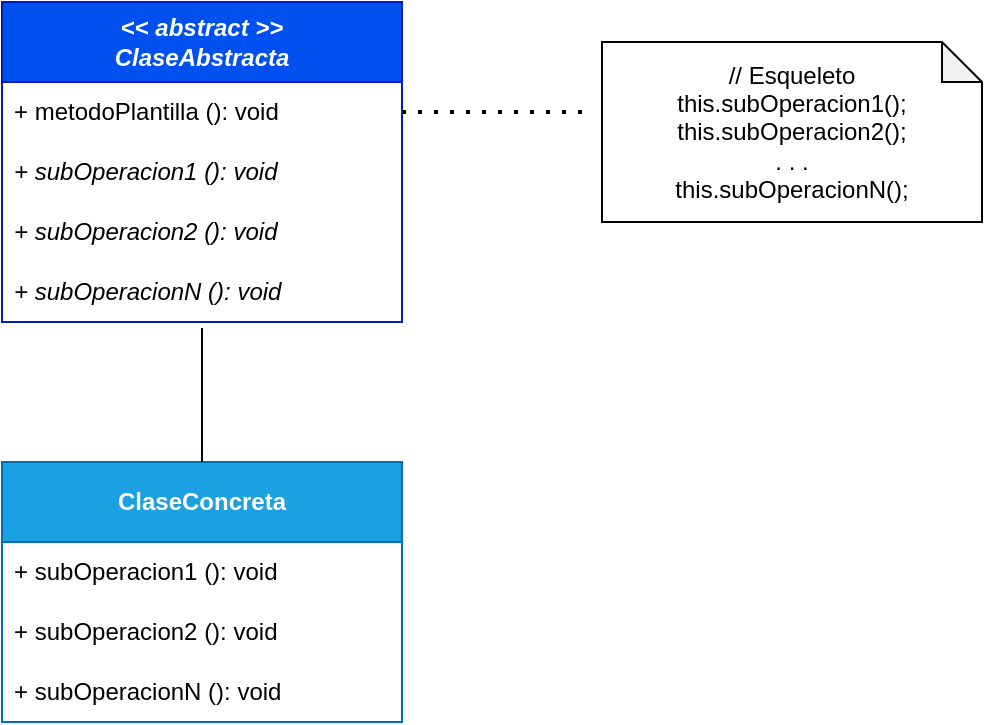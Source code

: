 <mxfile>
    <diagram id="esOZqk6BdDxYtD0nBMxH" name="Page-1">
        <mxGraphModel dx="1000" dy="797" grid="1" gridSize="10" guides="1" tooltips="1" connect="1" arrows="1" fold="1" page="0" pageScale="1" pageWidth="850" pageHeight="1100" math="0" shadow="0">
            <root>
                <mxCell id="0"/>
                <mxCell id="1" parent="0"/>
                <mxCell id="3" value="&lt;i&gt;&lt;b&gt;&amp;lt;&amp;lt; abstract &amp;gt;&amp;gt;&lt;br&gt;ClaseAbstracta&lt;/b&gt;&lt;/i&gt;" style="swimlane;fontStyle=0;childLayout=stackLayout;horizontal=1;startSize=40;horizontalStack=0;resizeParent=1;resizeParentMax=0;resizeLast=0;collapsible=1;marginBottom=0;whiteSpace=wrap;html=1;fillColor=#0050ef;fontColor=#ffffff;strokeColor=#001DBC;" vertex="1" parent="1">
                    <mxGeometry x="20" y="180" width="200" height="160" as="geometry"/>
                </mxCell>
                <mxCell id="4" value="+ metodoPlantilla (): void" style="text;strokeColor=none;fillColor=none;align=left;verticalAlign=middle;spacingLeft=4;spacingRight=4;overflow=hidden;points=[[0,0.5],[1,0.5]];portConstraint=eastwest;rotatable=0;whiteSpace=wrap;html=1;" vertex="1" parent="3">
                    <mxGeometry y="40" width="200" height="30" as="geometry"/>
                </mxCell>
                <mxCell id="5" value="+ subOperacion1 (): void" style="text;strokeColor=none;fillColor=none;align=left;verticalAlign=middle;spacingLeft=4;spacingRight=4;overflow=hidden;points=[[0,0.5],[1,0.5]];portConstraint=eastwest;rotatable=0;whiteSpace=wrap;html=1;fontStyle=2" vertex="1" parent="3">
                    <mxGeometry y="70" width="200" height="30" as="geometry"/>
                </mxCell>
                <mxCell id="7" value="+ subOperacion2 (): void" style="text;strokeColor=none;fillColor=none;align=left;verticalAlign=middle;spacingLeft=4;spacingRight=4;overflow=hidden;points=[[0,0.5],[1,0.5]];portConstraint=eastwest;rotatable=0;whiteSpace=wrap;html=1;fontStyle=2" vertex="1" parent="3">
                    <mxGeometry y="100" width="200" height="30" as="geometry"/>
                </mxCell>
                <mxCell id="8" value="+ subOperacionN (): void" style="text;strokeColor=none;fillColor=none;align=left;verticalAlign=middle;spacingLeft=4;spacingRight=4;overflow=hidden;points=[[0,0.5],[1,0.5]];portConstraint=eastwest;rotatable=0;whiteSpace=wrap;html=1;fontStyle=2" vertex="1" parent="3">
                    <mxGeometry y="130" width="200" height="30" as="geometry"/>
                </mxCell>
                <mxCell id="11" value="&lt;b&gt;ClaseConcreta&lt;/b&gt;" style="swimlane;fontStyle=0;childLayout=stackLayout;horizontal=1;startSize=40;horizontalStack=0;resizeParent=1;resizeParentMax=0;resizeLast=0;collapsible=1;marginBottom=0;whiteSpace=wrap;html=1;fillColor=#1ba1e2;fontColor=#ffffff;strokeColor=#006EAF;" vertex="1" parent="1">
                    <mxGeometry x="20" y="410" width="200" height="130" as="geometry"/>
                </mxCell>
                <mxCell id="13" value="+ subOperacion1 (): void" style="text;strokeColor=none;fillColor=none;align=left;verticalAlign=middle;spacingLeft=4;spacingRight=4;overflow=hidden;points=[[0,0.5],[1,0.5]];portConstraint=eastwest;rotatable=0;whiteSpace=wrap;html=1;fontStyle=0" vertex="1" parent="11">
                    <mxGeometry y="40" width="200" height="30" as="geometry"/>
                </mxCell>
                <mxCell id="14" value="+ subOperacion2 (): void" style="text;strokeColor=none;fillColor=none;align=left;verticalAlign=middle;spacingLeft=4;spacingRight=4;overflow=hidden;points=[[0,0.5],[1,0.5]];portConstraint=eastwest;rotatable=0;whiteSpace=wrap;html=1;fontStyle=0" vertex="1" parent="11">
                    <mxGeometry y="70" width="200" height="30" as="geometry"/>
                </mxCell>
                <mxCell id="15" value="+ subOperacionN (): void" style="text;strokeColor=none;fillColor=none;align=left;verticalAlign=middle;spacingLeft=4;spacingRight=4;overflow=hidden;points=[[0,0.5],[1,0.5]];portConstraint=eastwest;rotatable=0;whiteSpace=wrap;html=1;fontStyle=0" vertex="1" parent="11">
                    <mxGeometry y="100" width="200" height="30" as="geometry"/>
                </mxCell>
                <mxCell id="16" value="" style="endArrow=none;html=1;exitX=0.5;exitY=0;exitDx=0;exitDy=0;entryX=0.5;entryY=1.1;entryDx=0;entryDy=0;entryPerimeter=0;" edge="1" parent="1" source="11" target="8">
                    <mxGeometry width="50" height="50" relative="1" as="geometry">
                        <mxPoint x="280" y="430" as="sourcePoint"/>
                        <mxPoint x="330" y="380" as="targetPoint"/>
                    </mxGeometry>
                </mxCell>
                <mxCell id="17" value="// Esqueleto&lt;br&gt;this.subOperacion1();&lt;br&gt;this.subOperacion2();&lt;br&gt;. . .&lt;br&gt;this.subOperacionN();" style="shape=note;whiteSpace=wrap;html=1;backgroundOutline=1;darkOpacity=0.05;size=20;" vertex="1" parent="1">
                    <mxGeometry x="320" y="200" width="190" height="90" as="geometry"/>
                </mxCell>
                <mxCell id="18" value="" style="endArrow=none;dashed=1;html=1;dashPattern=1 3;strokeWidth=2;exitX=1;exitY=0.5;exitDx=0;exitDy=0;entryX=-0.021;entryY=0.389;entryDx=0;entryDy=0;entryPerimeter=0;" edge="1" parent="1" source="4" target="17">
                    <mxGeometry width="50" height="50" relative="1" as="geometry">
                        <mxPoint x="280" y="430" as="sourcePoint"/>
                        <mxPoint x="330" y="380" as="targetPoint"/>
                    </mxGeometry>
                </mxCell>
            </root>
        </mxGraphModel>
    </diagram>
</mxfile>